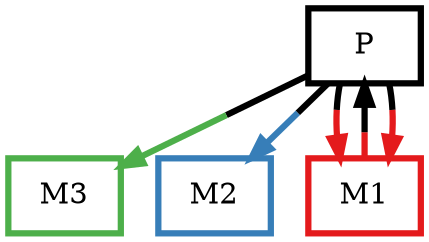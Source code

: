 digraph barS {
	{
		rank=same
	0 [shape=box,penwidth=3,colorscheme=set19,color=0,label="P"]
	}
	{
		rank=same
		3 [shape=box,penwidth=3,colorscheme=set19,color=3,label="M3"]
		2 [shape=box,penwidth=3,colorscheme=set19,color=2,label="M2"]
	}
	1 [shape=box,penwidth=3,colorscheme=set19,color=1,label="M1"]
	1 -> 0 [penwidth=3,colorscheme=set19,color="1;0.5:0"]
	0 -> 3 [penwidth=3,colorscheme=set19,color="0;0.5:3"]
	0 -> 2 [penwidth=3,colorscheme=set19,color="0;0.5:2"]
	0 -> 1 [penwidth=3,colorscheme=set19,color="0;0.5:1"]
	0 -> 1 [penwidth=3,colorscheme=set19,color="0;0.5:1"]
}
